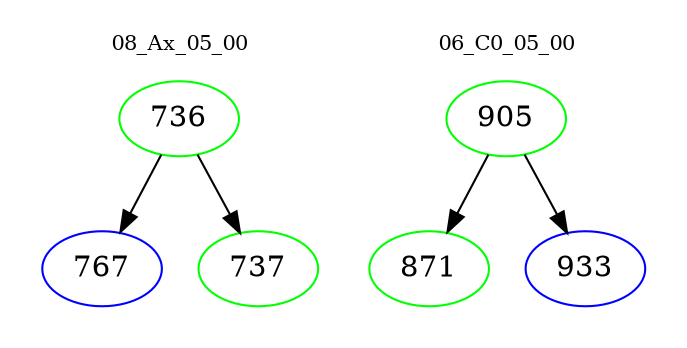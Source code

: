 digraph{
subgraph cluster_0 {
color = white
label = "08_Ax_05_00";
fontsize=10;
T0_736 [label="736", color="green"]
T0_736 -> T0_767 [color="black"]
T0_767 [label="767", color="blue"]
T0_736 -> T0_737 [color="black"]
T0_737 [label="737", color="green"]
}
subgraph cluster_1 {
color = white
label = "06_C0_05_00";
fontsize=10;
T1_905 [label="905", color="green"]
T1_905 -> T1_871 [color="black"]
T1_871 [label="871", color="green"]
T1_905 -> T1_933 [color="black"]
T1_933 [label="933", color="blue"]
}
}
